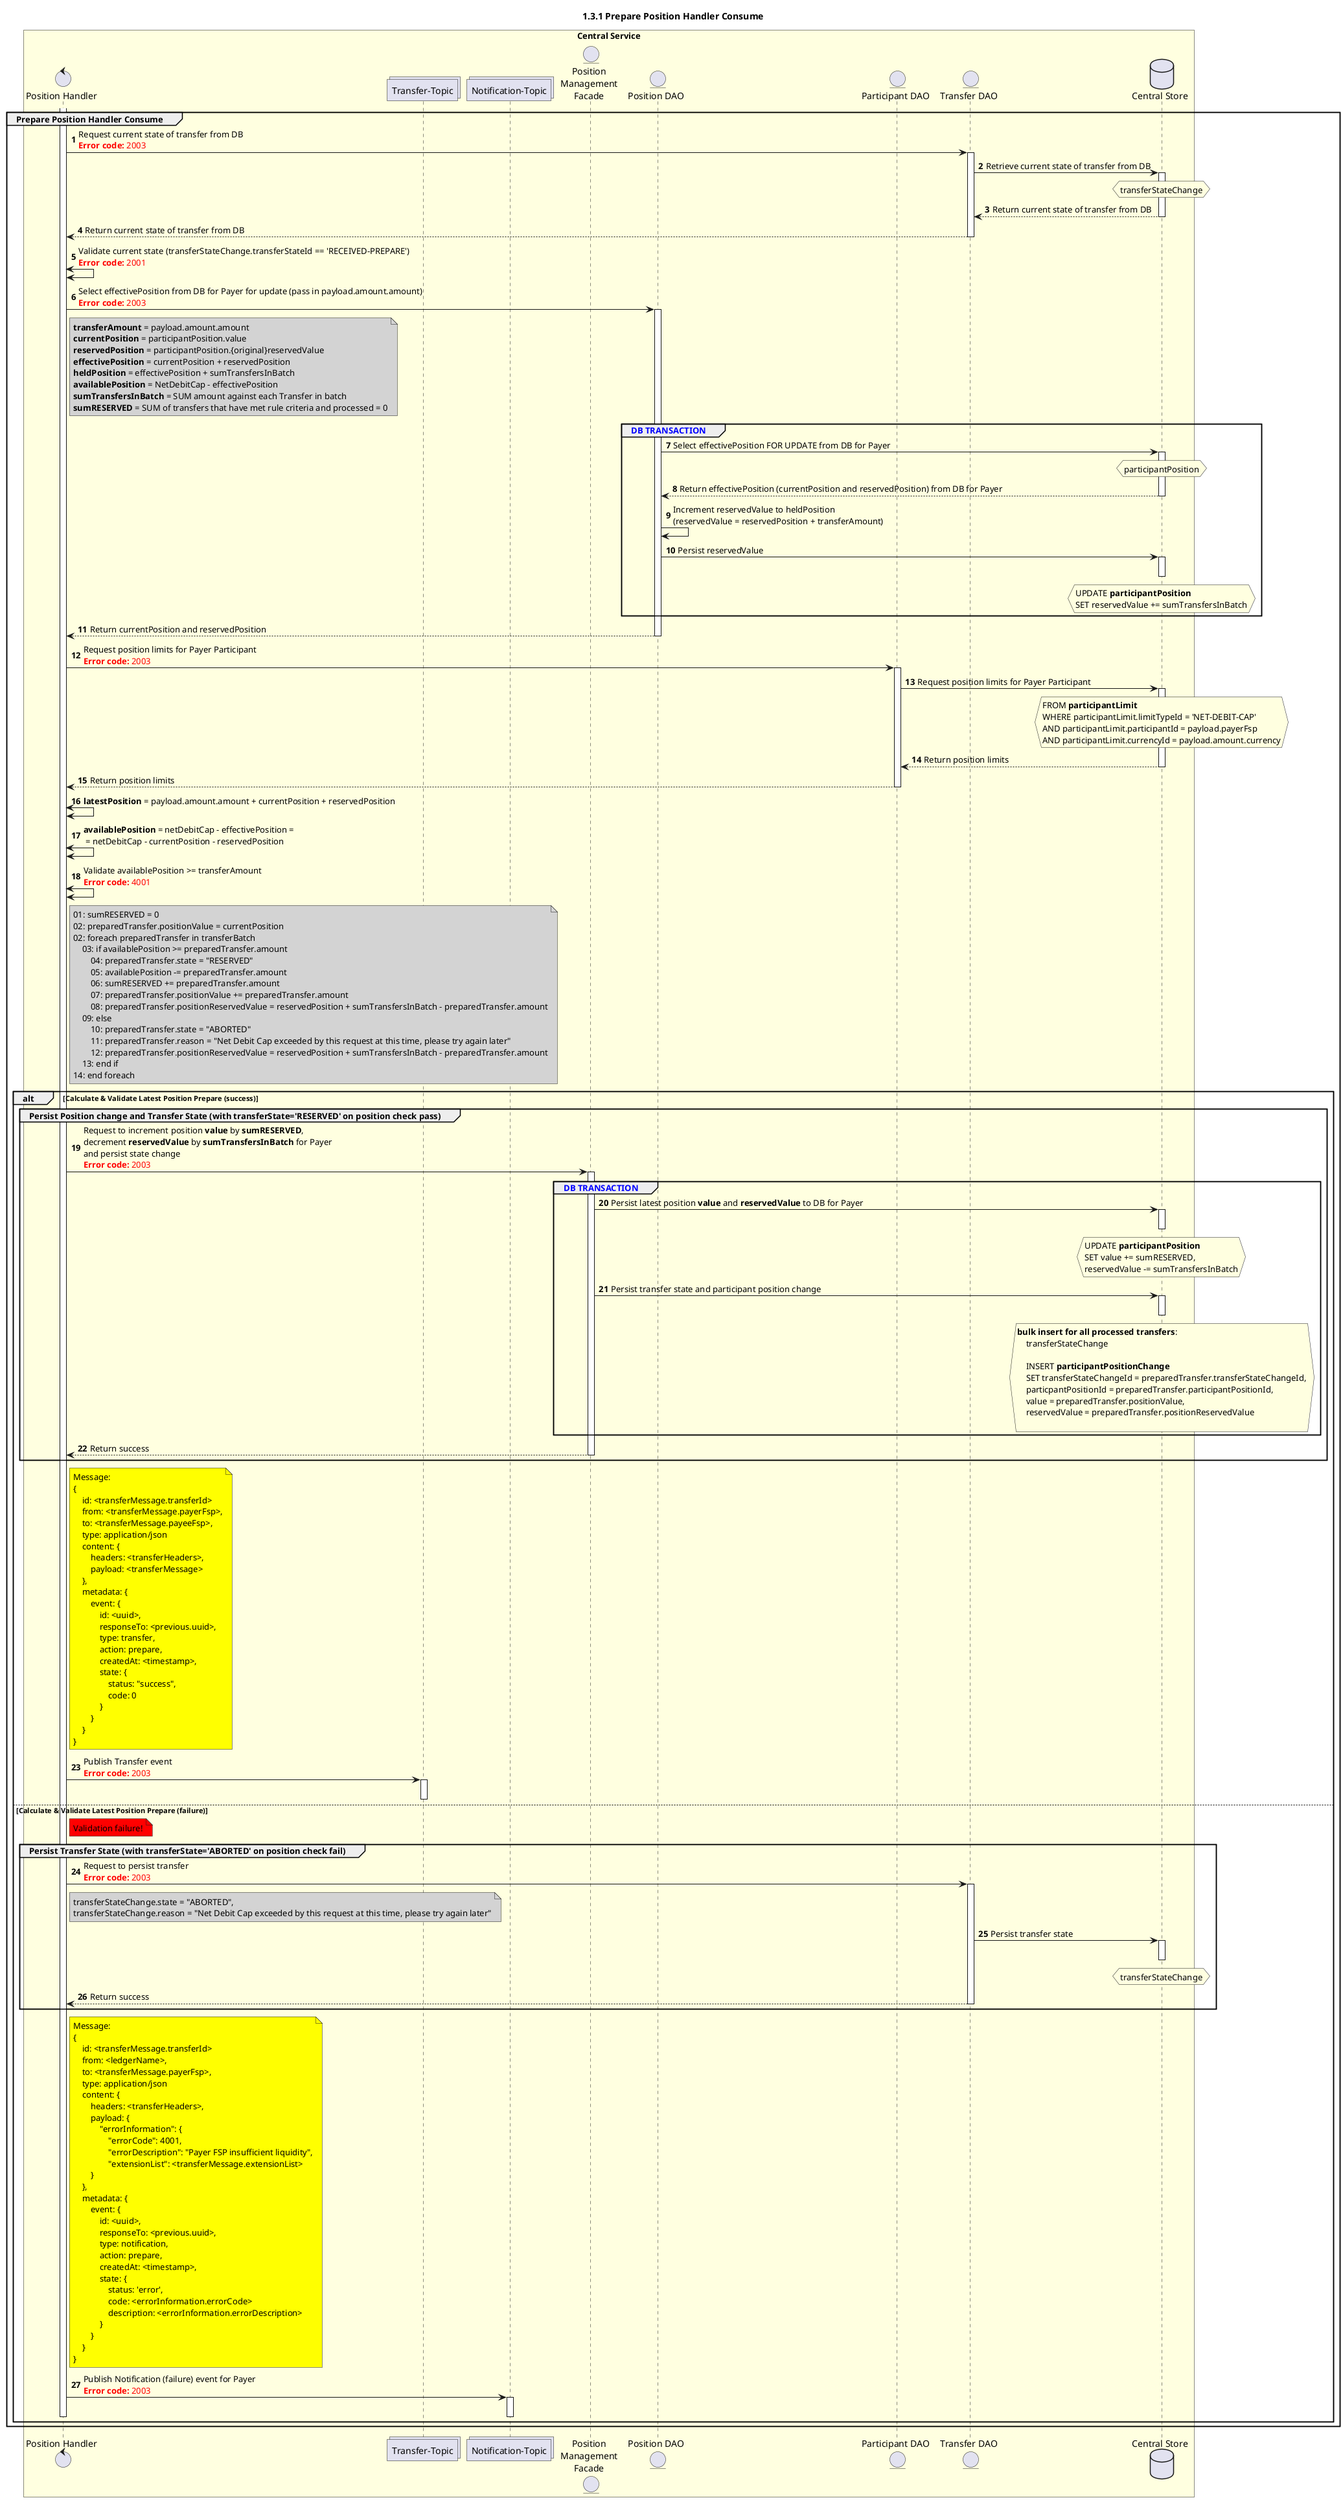 @startuml
' declate title
title 1.3.1 Prepare Position Handler Consume

autonumber

' Actor Keys:
'   boundary - APIs/Interfaces, etc
'   collections - Kafka Topics
'   control - Kafka Consumers
'   entity - Database Access Objects
'   database - Database Persistence Store

' declare actors
control "Position Handler" as POS_HANDLER
collections "Transfer-Topic" as TOPIC_TRANSFERS
entity "Position\nManagement\nFacade" as POS_MGMT
entity "Position DAO" as POS_DAO
collections "Notification-Topic" as TOPIC_NOTIFICATIONS
entity "Participant DAO" as PARTICIPANT_DAO
entity "Transfer DAO" as TRANS_DAO
database "Central Store" as DB

box "Central Service" #LightYellow
    participant POS_HANDLER
    participant TOPIC_TRANSFERS
    participant TOPIC_NOTIFICATIONS
    participant POS_MGMT
    participant POS_DAO
    participant PARTICIPANT_DAO
    participant TRANS_DAO
    participant DB
end box

' start flow
activate POS_HANDLER
group Prepare Position Handler Consume
    POS_HANDLER -> TRANS_DAO: Request current state of transfer from DB\n<color #FF0000><b>Error code:</b> 2003</color>
    activate TRANS_DAO
    TRANS_DAO -> DB: Retrieve current state of transfer from DB
    activate DB
    hnote over DB #lightyellow
        transferStateChange
    end note
    DB --> TRANS_DAO: Return current state of transfer from DB
    deactivate DB
    TRANS_DAO --> POS_HANDLER: Return current state of transfer from DB
    deactivate TRANS_DAO

    POS_HANDLER <-> POS_HANDLER: Validate current state (transferStateChange.transferStateId == 'RECEIVED-PREPARE')\n<color #FF0000><b>Error code:</b> 2001</color>
    POS_HANDLER -> POS_DAO: Select effectivePosition from DB for Payer for update (pass in payload.amount.amount)\n<color #FF0000><b>Error code:</b> 2003</color>
    activate POS_DAO
    note right of POS_HANDLER #lightgray
        **transferAmount** = payload.amount.amount
        **currentPosition** = participantPosition.value
        **reservedPosition** = participantPosition.{original}reservedValue
        **effectivePosition** = currentPosition + reservedPosition
        **heldPosition** = effectivePosition + sumTransfersInBatch
        **availablePosition** = NetDebitCap - effectivePosition
        **sumTransfersInBatch** = SUM amount against each Transfer in batch
        **sumRESERVED** = SUM of transfers that have met rule criteria and processed = 0
    end note
    group <color #blue>DB TRANSACTION</color>
        POS_DAO -> DB: Select effectivePosition FOR UPDATE from DB for Payer
        activate DB
        hnote over DB #lightyellow
            participantPosition
        end note
        DB --> POS_DAO: Return effectivePosition (currentPosition and reservedPosition) from DB for Payer
        deactivate DB
        POS_DAO -> POS_DAO: Increment reservedValue to heldPosition\n(reservedValue = reservedPosition + transferAmount)
        POS_DAO -> DB: Persist reservedValue
        activate DB
        hnote over DB #lightyellow
            UPDATE **participantPosition**
            SET reservedValue += sumTransfersInBatch
        end note
        deactivate DB
    end
    POS_DAO --> POS_HANDLER: Return currentPosition and reservedPosition
    deactivate POS_DAO

    POS_HANDLER -> PARTICIPANT_DAO: Request position limits for Payer Participant\n<color #FF0000><b>Error code:</b> 2003</color>
    activate PARTICIPANT_DAO
    PARTICIPANT_DAO -> DB: Request position limits for Payer Participant
    activate DB
    hnote over DB #lightyellow
        FROM **participantLimit**
        WHERE participantLimit.limitTypeId = 'NET-DEBIT-CAP'
        AND participantLimit.participantId = payload.payerFsp
        AND participantLimit.currencyId = payload.amount.currency
    end note
    DB --> PARTICIPANT_DAO: Return position limits
    deactivate DB
    PARTICIPANT_DAO --> POS_HANDLER: Return position limits
    deactivate PARTICIPANT_DAO

    POS_HANDLER <-> POS_HANDLER: **latestPosition** = payload.amount.amount + currentPosition + reservedPosition
    POS_HANDLER <-> POS_HANDLER: **availablePosition** = netDebitCap - effectivePosition =\n = netDebitCap - currentPosition - reservedPosition
    POS_HANDLER <-> POS_HANDLER: Validate availablePosition >= transferAmount\n<color #FF0000><b>Error code:</b> 4001</color>
    note right of POS_HANDLER #lightgray
    01: sumRESERVED = 0
    02: preparedTransfer.positionValue = currentPosition
    02: foreach preparedTransfer in transferBatch
        03: if availablePosition >= preparedTransfer.amount
            04: preparedTransfer.state = "RESERVED"
            05: availablePosition -= preparedTransfer.amount
            06: sumRESERVED += preparedTransfer.amount
            07: preparedTransfer.positionValue += preparedTransfer.amount
            08: preparedTransfer.positionReservedValue = reservedPosition + sumTransfersInBatch - preparedTransfer.amount
        09: else
            10: preparedTransfer.state = "ABORTED"
            11: preparedTransfer.reason = "Net Debit Cap exceeded by this request at this time, please try again later"
            12: preparedTransfer.positionReservedValue = reservedPosition + sumTransfersInBatch - preparedTransfer.amount
        13: end if
    14: end foreach
    end note

    alt Calculate & Validate Latest Position Prepare (success)
        group Persist Position change and Transfer State (with transferState='RESERVED' on position check pass)
            POS_HANDLER -> POS_MGMT: Request to increment position **value** by **sumRESERVED**,\ndecrement **reservedValue** by **sumTransfersInBatch** for Payer\nand persist state change\n<color #FF0000><b>Error code:</b> 2003</color>
            group <color #blue>DB TRANSACTION</color>
                activate POS_MGMT
                POS_MGMT->DB: Persist latest position **value** and **reservedValue** to DB for Payer
                hnote over DB #lightyellow
                    UPDATE **participantPosition**
                    SET value += sumRESERVED,
                    reservedValue -= sumTransfersInBatch
                end note
                activate DB
                deactivate DB
                deactivate POS_DAO
                POS_MGMT -> DB: Persist transfer state and participant position change
                hnote over DB #lightyellow
                    **bulk insert for all processed transfers**:
                        transferStateChange

                        INSERT **participantPositionChange**
                        SET transferStateChangeId = preparedTransfer.transferStateChangeId,
                        particpantPositionId = preparedTransfer.participantPositionId,
                        value = preparedTransfer.positionValue,
                        reservedValue = preparedTransfer.positionReservedValue

                end note
                activate DB
                deactivate DB
                deactivate TRANS_DAO
            end
            POS_MGMT --> POS_HANDLER: Return success
            deactivate POS_MGMT
        end
        note right of POS_HANDLER #yellow
            Message:
            {
                id: <transferMessage.transferId>
                from: <transferMessage.payerFsp>,
                to: <transferMessage.payeeFsp>,
                type: application/json
                content: {
                    headers: <transferHeaders>,
                    payload: <transferMessage>
                },
                metadata: {
                    event: {
                        id: <uuid>,
                        responseTo: <previous.uuid>,
                        type: transfer,
                        action: prepare,
                        createdAt: <timestamp>,
                        state: {
                            status: "success",
                            code: 0
                        }
                    }
                }
            }
        end note
        POS_HANDLER -> TOPIC_TRANSFERS: Publish Transfer event\n<color #FF0000><b>Error code:</b> 2003</color>
        activate TOPIC_TRANSFERS
        deactivate TOPIC_TRANSFERS
   else Calculate & Validate Latest Position Prepare (failure)
        note right of POS_HANDLER #red: Validation failure!

        group Persist Transfer State (with transferState='ABORTED' on position check fail)
            POS_HANDLER -> TRANS_DAO: Request to persist transfer\n<color #FF0000><b>Error code:</b> 2003</color>
            activate TRANS_DAO
            note right of POS_HANDLER #lightgray
                transferStateChange.state = "ABORTED",
                transferStateChange.reason = "Net Debit Cap exceeded by this request at this time, please try again later"
            end note
            TRANS_DAO -> DB: Persist transfer state
            hnote over DB #lightyellow
                transferStateChange
            end note
            activate DB
            deactivate DB
            TRANS_DAO --> POS_HANDLER: Return success
            deactivate TRANS_DAO
        end

        note right of POS_HANDLER #yellow
            Message:
            {
                id: <transferMessage.transferId>
                from: <ledgerName>,
                to: <transferMessage.payerFsp>,
                type: application/json
                content: {
                    headers: <transferHeaders>,
                    payload: {
                        "errorInformation": {
                            "errorCode": 4001,
                            "errorDescription": "Payer FSP insufficient liquidity",
                            "extensionList": <transferMessage.extensionList>
                    }
                },
                metadata: {
                    event: {
                        id: <uuid>,
                        responseTo: <previous.uuid>,
                        type: notification,
                        action: prepare,
                        createdAt: <timestamp>,
                        state: {
                            status: 'error',
                            code: <errorInformation.errorCode>
                            description: <errorInformation.errorDescription>
                        }
                    }
                }
            }
        end note
        POS_HANDLER -> TOPIC_NOTIFICATIONS: Publish Notification (failure) event for Payer\n<color #FF0000><b>Error code:</b> 2003</color>
        activate TOPIC_NOTIFICATIONS
        deactivate TOPIC_NOTIFICATIONS
        deactivate POS_HANDLER
   end
end
deactivate POS_HANDLER
@enduml
